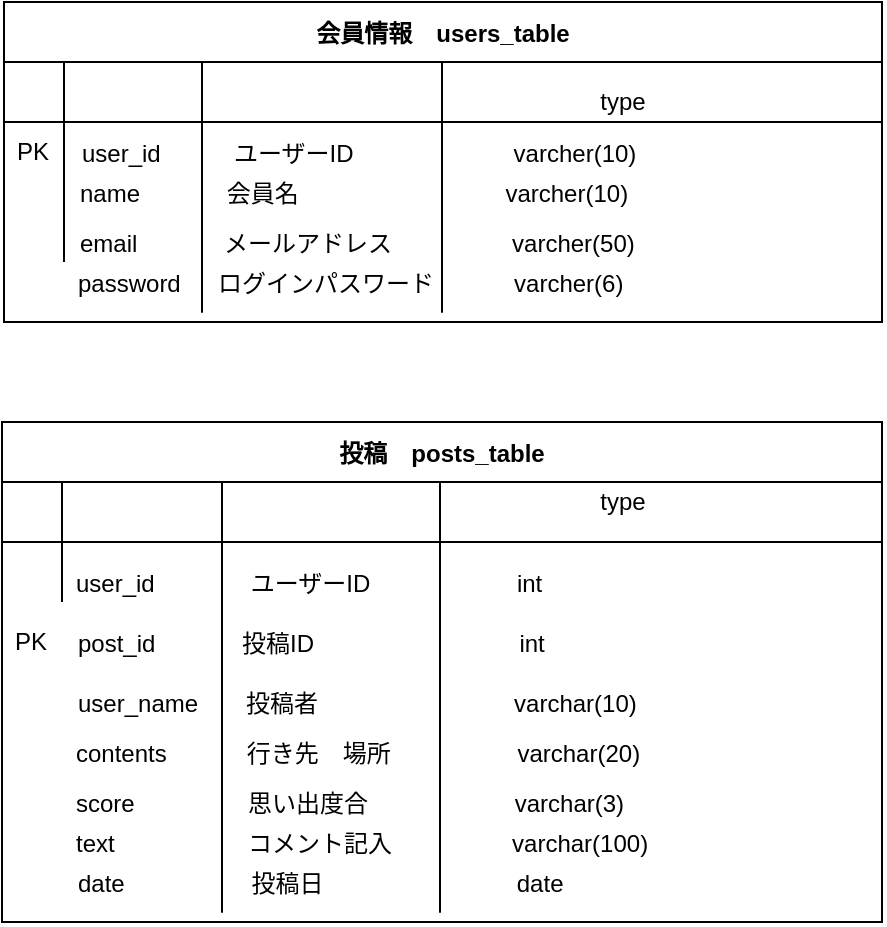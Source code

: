 <mxfile version="14.4.7" type="github">
  <diagram id="-yEpa4g7iN3uwMaF_sMH" name="ページ1">
    <mxGraphModel dx="1186" dy="614" grid="1" gridSize="10" guides="1" tooltips="1" connect="1" arrows="1" fold="1" page="1" pageScale="1" pageWidth="827" pageHeight="1169" math="0" shadow="0">
      <root>
        <mxCell id="0" />
        <mxCell id="1" parent="0" />
        <mxCell id="rTFpoOhSLpEY50gnlQkP-1" value="会員情報　users_table" style="shape=table;startSize=30;container=1;collapsible=1;childLayout=tableLayout;fixedRows=1;rowLines=0;fontStyle=1;align=center;resizeLast=1;" parent="1" vertex="1">
          <mxGeometry x="41" y="120" width="439" height="160" as="geometry" />
        </mxCell>
        <mxCell id="rTFpoOhSLpEY50gnlQkP-2" value="" style="shape=partialRectangle;collapsible=0;dropTarget=0;pointerEvents=0;fillColor=none;top=0;left=0;bottom=1;right=0;points=[[0,0.5],[1,0.5]];portConstraint=eastwest;" parent="rTFpoOhSLpEY50gnlQkP-1" vertex="1">
          <mxGeometry y="30" width="439" height="30" as="geometry" />
        </mxCell>
        <mxCell id="rTFpoOhSLpEY50gnlQkP-3" value="" style="shape=partialRectangle;connectable=0;fillColor=none;top=0;left=0;bottom=0;right=0;fontStyle=1;overflow=hidden;" parent="rTFpoOhSLpEY50gnlQkP-2" vertex="1">
          <mxGeometry width="30" height="30" as="geometry" />
        </mxCell>
        <mxCell id="rTFpoOhSLpEY50gnlQkP-4" value="" style="shape=partialRectangle;connectable=0;fillColor=none;top=0;left=0;bottom=0;right=0;align=left;spacingLeft=6;fontStyle=5;overflow=hidden;" parent="rTFpoOhSLpEY50gnlQkP-2" vertex="1">
          <mxGeometry x="30" width="409" height="30" as="geometry" />
        </mxCell>
        <mxCell id="rTFpoOhSLpEY50gnlQkP-5" value="" style="shape=partialRectangle;collapsible=0;dropTarget=0;pointerEvents=0;fillColor=none;top=0;left=0;bottom=0;right=0;points=[[0,0.5],[1,0.5]];portConstraint=eastwest;" parent="rTFpoOhSLpEY50gnlQkP-1" vertex="1">
          <mxGeometry y="60" width="439" height="20" as="geometry" />
        </mxCell>
        <mxCell id="rTFpoOhSLpEY50gnlQkP-6" value="" style="shape=partialRectangle;connectable=0;fillColor=none;top=0;left=0;bottom=0;right=0;editable=1;overflow=hidden;" parent="rTFpoOhSLpEY50gnlQkP-5" vertex="1">
          <mxGeometry width="30" height="20" as="geometry" />
        </mxCell>
        <mxCell id="rTFpoOhSLpEY50gnlQkP-7" value="" style="shape=partialRectangle;connectable=0;fillColor=none;top=0;left=0;bottom=0;right=0;align=left;spacingLeft=6;overflow=hidden;" parent="rTFpoOhSLpEY50gnlQkP-5" vertex="1">
          <mxGeometry x="30" width="409" height="20" as="geometry" />
        </mxCell>
        <mxCell id="rTFpoOhSLpEY50gnlQkP-8" value="" style="shape=partialRectangle;collapsible=0;dropTarget=0;pointerEvents=0;fillColor=none;top=0;left=0;bottom=0;right=0;points=[[0,0.5],[1,0.5]];portConstraint=eastwest;" parent="rTFpoOhSLpEY50gnlQkP-1" vertex="1">
          <mxGeometry y="80" width="439" height="30" as="geometry" />
        </mxCell>
        <mxCell id="rTFpoOhSLpEY50gnlQkP-9" value="" style="shape=partialRectangle;connectable=0;fillColor=none;top=0;left=0;bottom=0;right=0;editable=1;overflow=hidden;" parent="rTFpoOhSLpEY50gnlQkP-8" vertex="1">
          <mxGeometry width="30" height="30" as="geometry" />
        </mxCell>
        <mxCell id="rTFpoOhSLpEY50gnlQkP-10" value="name             会員名                               varcher(10)                           " style="shape=partialRectangle;connectable=0;fillColor=none;top=0;left=0;bottom=0;right=0;align=left;spacingLeft=6;overflow=hidden;" parent="rTFpoOhSLpEY50gnlQkP-8" vertex="1">
          <mxGeometry x="30" width="409" height="30" as="geometry" />
        </mxCell>
        <mxCell id="rTFpoOhSLpEY50gnlQkP-11" value="" style="shape=partialRectangle;collapsible=0;dropTarget=0;pointerEvents=0;fillColor=none;top=0;left=0;bottom=0;right=0;points=[[0,0.5],[1,0.5]];portConstraint=eastwest;" parent="rTFpoOhSLpEY50gnlQkP-1" vertex="1">
          <mxGeometry y="110" width="439" height="20" as="geometry" />
        </mxCell>
        <mxCell id="rTFpoOhSLpEY50gnlQkP-12" value="" style="shape=partialRectangle;connectable=0;fillColor=none;top=0;left=0;bottom=0;right=0;editable=1;overflow=hidden;" parent="rTFpoOhSLpEY50gnlQkP-11" vertex="1">
          <mxGeometry width="30" height="20" as="geometry" />
        </mxCell>
        <mxCell id="rTFpoOhSLpEY50gnlQkP-13" value="email             メールアドレス                  varcher(50)" style="shape=partialRectangle;connectable=0;fillColor=none;top=0;left=0;bottom=0;right=0;align=left;spacingLeft=6;overflow=hidden;" parent="rTFpoOhSLpEY50gnlQkP-11" vertex="1">
          <mxGeometry x="30" width="409" height="20" as="geometry" />
        </mxCell>
        <mxCell id="rTFpoOhSLpEY50gnlQkP-14" value="" style="endArrow=none;html=1;" parent="1" edge="1">
          <mxGeometry width="50" height="50" relative="1" as="geometry">
            <mxPoint x="140" y="210.0" as="sourcePoint" />
            <mxPoint x="140" y="150.0" as="targetPoint" />
            <Array as="points">
              <mxPoint x="140" y="280" />
            </Array>
          </mxGeometry>
        </mxCell>
        <mxCell id="rTFpoOhSLpEY50gnlQkP-15" value="" style="endArrow=none;html=1;" parent="1" edge="1">
          <mxGeometry width="50" height="50" relative="1" as="geometry">
            <mxPoint x="260" y="210.0" as="sourcePoint" />
            <mxPoint x="260" y="150.0" as="targetPoint" />
            <Array as="points">
              <mxPoint x="260" y="280" />
            </Array>
          </mxGeometry>
        </mxCell>
        <mxCell id="rTFpoOhSLpEY50gnlQkP-16" value="password　  ログインパスワード            varcher(6)" style="shape=partialRectangle;connectable=0;fillColor=none;top=0;left=0;bottom=0;right=0;align=left;spacingLeft=6;overflow=hidden;" parent="1" vertex="1">
          <mxGeometry x="70" y="250" width="290" height="20" as="geometry" />
        </mxCell>
        <mxCell id="rTFpoOhSLpEY50gnlQkP-17" value="投稿　posts_table" style="shape=table;startSize=30;container=1;collapsible=1;childLayout=tableLayout;fixedRows=1;rowLines=0;fontStyle=1;align=center;resizeLast=1;" parent="1" vertex="1">
          <mxGeometry x="40" y="330" width="440" height="250" as="geometry" />
        </mxCell>
        <mxCell id="rTFpoOhSLpEY50gnlQkP-18" value="" style="shape=partialRectangle;collapsible=0;dropTarget=0;pointerEvents=0;fillColor=none;top=0;left=0;bottom=1;right=0;points=[[0,0.5],[1,0.5]];portConstraint=eastwest;" parent="rTFpoOhSLpEY50gnlQkP-17" vertex="1">
          <mxGeometry y="30" width="440" height="30" as="geometry" />
        </mxCell>
        <mxCell id="rTFpoOhSLpEY50gnlQkP-19" value="" style="shape=partialRectangle;connectable=0;fillColor=none;top=0;left=0;bottom=0;right=0;fontStyle=1;overflow=hidden;" parent="rTFpoOhSLpEY50gnlQkP-18" vertex="1">
          <mxGeometry width="30" height="30" as="geometry" />
        </mxCell>
        <mxCell id="rTFpoOhSLpEY50gnlQkP-20" value="" style="shape=partialRectangle;connectable=0;fillColor=none;top=0;left=0;bottom=0;right=0;align=left;spacingLeft=6;fontStyle=5;overflow=hidden;" parent="rTFpoOhSLpEY50gnlQkP-18" vertex="1">
          <mxGeometry x="30" width="410" height="30" as="geometry" />
        </mxCell>
        <mxCell id="rTFpoOhSLpEY50gnlQkP-47" value="" style="shape=partialRectangle;collapsible=0;dropTarget=0;pointerEvents=0;fillColor=none;top=0;left=0;bottom=0;right=0;points=[[0,0.5],[1,0.5]];portConstraint=eastwest;" parent="rTFpoOhSLpEY50gnlQkP-17" vertex="1">
          <mxGeometry y="60" width="440" height="30" as="geometry" />
        </mxCell>
        <mxCell id="rTFpoOhSLpEY50gnlQkP-48" value="" style="shape=partialRectangle;connectable=0;fillColor=none;top=0;left=0;bottom=0;right=0;editable=1;overflow=hidden;" parent="rTFpoOhSLpEY50gnlQkP-47" vertex="1">
          <mxGeometry width="30" height="30" as="geometry" />
        </mxCell>
        <mxCell id="rTFpoOhSLpEY50gnlQkP-49" value="" style="shape=partialRectangle;connectable=0;fillColor=none;top=0;left=0;bottom=0;right=0;align=left;spacingLeft=6;overflow=hidden;" parent="rTFpoOhSLpEY50gnlQkP-47" vertex="1">
          <mxGeometry x="30" width="410" height="30" as="geometry" />
        </mxCell>
        <mxCell id="rTFpoOhSLpEY50gnlQkP-21" value="" style="endArrow=none;html=1;" parent="1" edge="1">
          <mxGeometry width="50" height="50" relative="1" as="geometry">
            <mxPoint x="150" y="420" as="sourcePoint" />
            <mxPoint x="150" y="360" as="targetPoint" />
            <Array as="points">
              <mxPoint x="150" y="580" />
            </Array>
          </mxGeometry>
        </mxCell>
        <mxCell id="rTFpoOhSLpEY50gnlQkP-22" value="" style="endArrow=none;html=1;" parent="1" edge="1">
          <mxGeometry width="50" height="50" relative="1" as="geometry">
            <mxPoint x="259" y="420" as="sourcePoint" />
            <mxPoint x="259" y="360" as="targetPoint" />
            <Array as="points">
              <mxPoint x="259" y="580" />
            </Array>
          </mxGeometry>
        </mxCell>
        <mxCell id="rTFpoOhSLpEY50gnlQkP-23" value="text                    コメント記入                  varchar(100)" style="shape=partialRectangle;connectable=0;fillColor=none;top=0;left=0;bottom=0;right=0;align=left;spacingLeft=6;overflow=hidden;" parent="1" vertex="1">
          <mxGeometry x="69" y="530" width="299" height="20" as="geometry" />
        </mxCell>
        <mxCell id="rTFpoOhSLpEY50gnlQkP-24" value="score                 思い出度合                      varchar(3)" style="shape=partialRectangle;connectable=0;fillColor=none;top=0;left=0;bottom=0;right=0;align=left;spacingLeft=6;overflow=hidden;" parent="1" vertex="1">
          <mxGeometry x="69" y="510" width="290" height="20" as="geometry" />
        </mxCell>
        <mxCell id="rTFpoOhSLpEY50gnlQkP-25" value="user_id　　　　ユーザーID                      int" style="shape=partialRectangle;connectable=0;fillColor=none;top=0;left=0;bottom=0;right=0;align=left;spacingLeft=6;overflow=hidden;" parent="1" vertex="1">
          <mxGeometry x="69" y="400" width="290" height="20" as="geometry" />
        </mxCell>
        <mxCell id="rTFpoOhSLpEY50gnlQkP-26" value="date                   投稿日                             date" style="shape=partialRectangle;connectable=0;fillColor=none;top=0;left=0;bottom=0;right=0;align=left;spacingLeft=6;overflow=hidden;" parent="1" vertex="1">
          <mxGeometry x="70" y="550" width="290" height="20" as="geometry" />
        </mxCell>
        <mxCell id="rTFpoOhSLpEY50gnlQkP-39" value="type" style="text;html=1;align=center;verticalAlign=middle;resizable=0;points=[];autosize=1;" parent="1" vertex="1">
          <mxGeometry x="330" y="360" width="40" height="20" as="geometry" />
        </mxCell>
        <mxCell id="rTFpoOhSLpEY50gnlQkP-40" value="user_id           ユーザーID                        varcher(10)                           " style="shape=partialRectangle;connectable=0;fillColor=none;top=0;left=0;bottom=0;right=0;align=left;spacingLeft=6;overflow=hidden;" parent="1" vertex="1">
          <mxGeometry x="72" y="180" width="409" height="30" as="geometry" />
        </mxCell>
        <mxCell id="rTFpoOhSLpEY50gnlQkP-41" value="type" style="text;html=1;align=center;verticalAlign=middle;resizable=0;points=[];autosize=1;" parent="1" vertex="1">
          <mxGeometry x="330" y="160" width="40" height="20" as="geometry" />
        </mxCell>
        <mxCell id="rTFpoOhSLpEY50gnlQkP-54" value="user_name　　投稿者            　　　　   varchar(10)" style="shape=partialRectangle;connectable=0;fillColor=none;top=0;left=0;bottom=0;right=0;align=left;spacingLeft=6;overflow=hidden;" parent="1" vertex="1">
          <mxGeometry x="70" y="460" width="330" height="20" as="geometry" />
        </mxCell>
        <mxCell id="rTFpoOhSLpEY50gnlQkP-57" value="contents            行き先　場所                   varchar(20)" style="shape=partialRectangle;connectable=0;fillColor=none;top=0;left=0;bottom=0;right=0;align=left;spacingLeft=6;overflow=hidden;" parent="1" vertex="1">
          <mxGeometry x="69" y="480" width="410" height="30" as="geometry" />
        </mxCell>
        <mxCell id="rTFpoOhSLpEY50gnlQkP-58" value="post_id             投稿ID　　　　　　　　  int" style="shape=partialRectangle;connectable=0;fillColor=none;top=0;left=0;bottom=0;right=0;align=left;spacingLeft=6;overflow=hidden;" parent="1" vertex="1">
          <mxGeometry x="70" y="430" width="290" height="20" as="geometry" />
        </mxCell>
        <mxCell id="rTFpoOhSLpEY50gnlQkP-60" value="PK" style="text;html=1;align=center;verticalAlign=middle;resizable=0;points=[];autosize=1;" parent="1" vertex="1">
          <mxGeometry x="40" y="185" width="30" height="20" as="geometry" />
        </mxCell>
        <mxCell id="rTFpoOhSLpEY50gnlQkP-61" value="PK" style="text;html=1;align=center;verticalAlign=middle;resizable=0;points=[];autosize=1;" parent="1" vertex="1">
          <mxGeometry x="39" y="430" width="30" height="20" as="geometry" />
        </mxCell>
      </root>
    </mxGraphModel>
  </diagram>
</mxfile>
